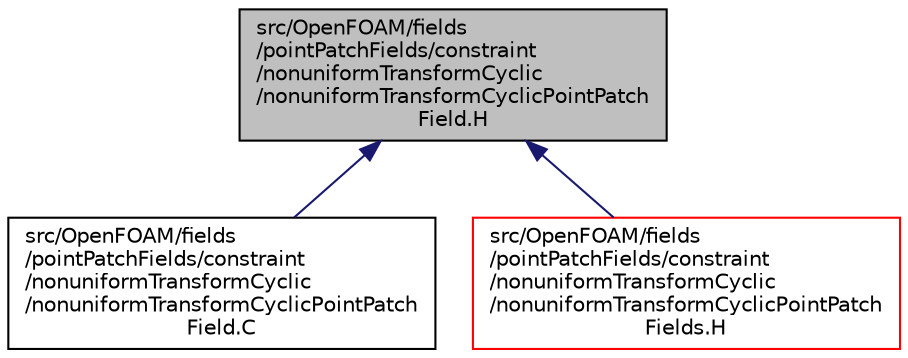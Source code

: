 digraph "src/OpenFOAM/fields/pointPatchFields/constraint/nonuniformTransformCyclic/nonuniformTransformCyclicPointPatchField.H"
{
  bgcolor="transparent";
  edge [fontname="Helvetica",fontsize="10",labelfontname="Helvetica",labelfontsize="10"];
  node [fontname="Helvetica",fontsize="10",shape=record];
  Node1 [label="src/OpenFOAM/fields\l/pointPatchFields/constraint\l/nonuniformTransformCyclic\l/nonuniformTransformCyclicPointPatch\lField.H",height=0.2,width=0.4,color="black", fillcolor="grey75", style="filled", fontcolor="black"];
  Node1 -> Node2 [dir="back",color="midnightblue",fontsize="10",style="solid",fontname="Helvetica"];
  Node2 [label="src/OpenFOAM/fields\l/pointPatchFields/constraint\l/nonuniformTransformCyclic\l/nonuniformTransformCyclicPointPatch\lField.C",height=0.2,width=0.4,color="black",URL="$a08207.html"];
  Node1 -> Node3 [dir="back",color="midnightblue",fontsize="10",style="solid",fontname="Helvetica"];
  Node3 [label="src/OpenFOAM/fields\l/pointPatchFields/constraint\l/nonuniformTransformCyclic\l/nonuniformTransformCyclicPointPatch\lFields.H",height=0.2,width=0.4,color="red",URL="$a08210.html"];
}
